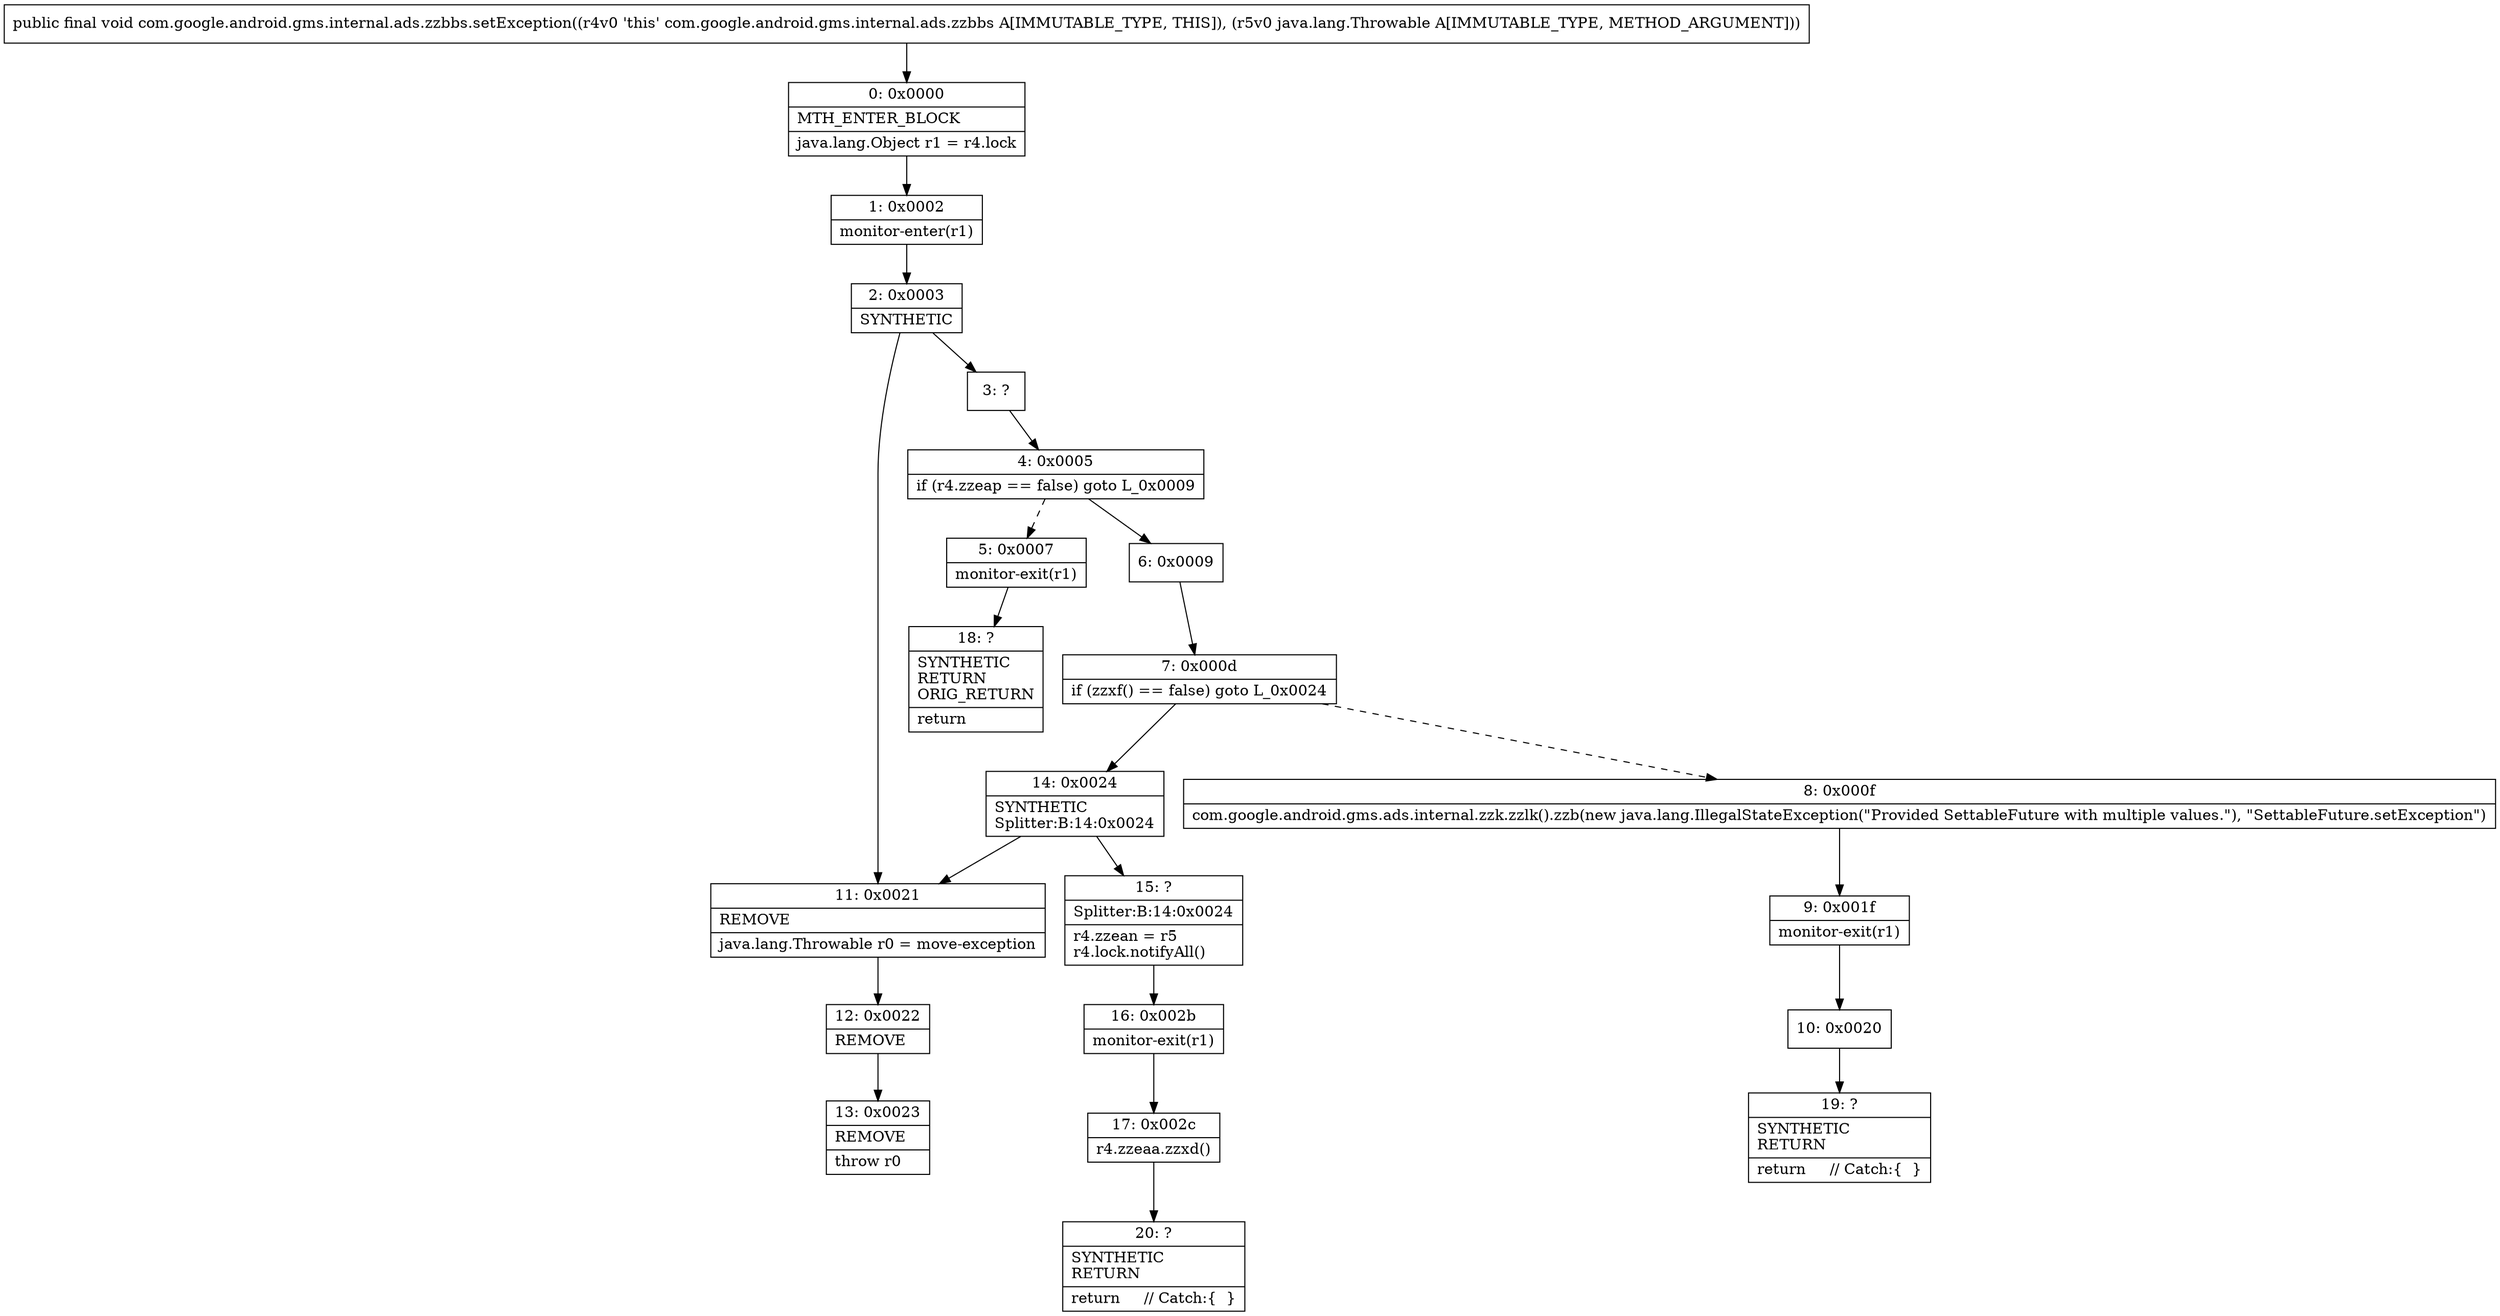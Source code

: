 digraph "CFG forcom.google.android.gms.internal.ads.zzbbs.setException(Ljava\/lang\/Throwable;)V" {
Node_0 [shape=record,label="{0\:\ 0x0000|MTH_ENTER_BLOCK\l|java.lang.Object r1 = r4.lock\l}"];
Node_1 [shape=record,label="{1\:\ 0x0002|monitor\-enter(r1)\l}"];
Node_2 [shape=record,label="{2\:\ 0x0003|SYNTHETIC\l}"];
Node_3 [shape=record,label="{3\:\ ?}"];
Node_4 [shape=record,label="{4\:\ 0x0005|if (r4.zzeap == false) goto L_0x0009\l}"];
Node_5 [shape=record,label="{5\:\ 0x0007|monitor\-exit(r1)\l}"];
Node_6 [shape=record,label="{6\:\ 0x0009}"];
Node_7 [shape=record,label="{7\:\ 0x000d|if (zzxf() == false) goto L_0x0024\l}"];
Node_8 [shape=record,label="{8\:\ 0x000f|com.google.android.gms.ads.internal.zzk.zzlk().zzb(new java.lang.IllegalStateException(\"Provided SettableFuture with multiple values.\"), \"SettableFuture.setException\")\l}"];
Node_9 [shape=record,label="{9\:\ 0x001f|monitor\-exit(r1)\l}"];
Node_10 [shape=record,label="{10\:\ 0x0020}"];
Node_11 [shape=record,label="{11\:\ 0x0021|REMOVE\l|java.lang.Throwable r0 = move\-exception\l}"];
Node_12 [shape=record,label="{12\:\ 0x0022|REMOVE\l}"];
Node_13 [shape=record,label="{13\:\ 0x0023|REMOVE\l|throw r0\l}"];
Node_14 [shape=record,label="{14\:\ 0x0024|SYNTHETIC\lSplitter:B:14:0x0024\l}"];
Node_15 [shape=record,label="{15\:\ ?|Splitter:B:14:0x0024\l|r4.zzean = r5\lr4.lock.notifyAll()\l}"];
Node_16 [shape=record,label="{16\:\ 0x002b|monitor\-exit(r1)\l}"];
Node_17 [shape=record,label="{17\:\ 0x002c|r4.zzeaa.zzxd()\l}"];
Node_18 [shape=record,label="{18\:\ ?|SYNTHETIC\lRETURN\lORIG_RETURN\l|return\l}"];
Node_19 [shape=record,label="{19\:\ ?|SYNTHETIC\lRETURN\l|return     \/\/ Catch:\{  \}\l}"];
Node_20 [shape=record,label="{20\:\ ?|SYNTHETIC\lRETURN\l|return     \/\/ Catch:\{  \}\l}"];
MethodNode[shape=record,label="{public final void com.google.android.gms.internal.ads.zzbbs.setException((r4v0 'this' com.google.android.gms.internal.ads.zzbbs A[IMMUTABLE_TYPE, THIS]), (r5v0 java.lang.Throwable A[IMMUTABLE_TYPE, METHOD_ARGUMENT])) }"];
MethodNode -> Node_0;
Node_0 -> Node_1;
Node_1 -> Node_2;
Node_2 -> Node_3;
Node_2 -> Node_11;
Node_3 -> Node_4;
Node_4 -> Node_5[style=dashed];
Node_4 -> Node_6;
Node_5 -> Node_18;
Node_6 -> Node_7;
Node_7 -> Node_8[style=dashed];
Node_7 -> Node_14;
Node_8 -> Node_9;
Node_9 -> Node_10;
Node_10 -> Node_19;
Node_11 -> Node_12;
Node_12 -> Node_13;
Node_14 -> Node_15;
Node_14 -> Node_11;
Node_15 -> Node_16;
Node_16 -> Node_17;
Node_17 -> Node_20;
}

